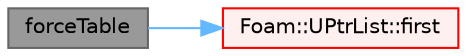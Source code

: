 digraph "forceTable"
{
 // LATEX_PDF_SIZE
  bgcolor="transparent";
  edge [fontname=Helvetica,fontsize=10,labelfontname=Helvetica,labelfontsize=10];
  node [fontname=Helvetica,fontsize=10,shape=box,height=0.2,width=0.4];
  rankdir="LR";
  Node1 [id="Node000001",label="forceTable",height=0.2,width=0.4,color="gray40", fillcolor="grey60", style="filled", fontcolor="black",tooltip=" "];
  Node1 -> Node2 [id="edge1_Node000001_Node000002",color="steelblue1",style="solid",tooltip=" "];
  Node2 [id="Node000002",label="Foam::UPtrList::first",height=0.2,width=0.4,color="red", fillcolor="#FFF0F0", style="filled",URL="$classFoam_1_1UPtrList.html#a1c9828bc3de9502754d944c95a2ce0d9",tooltip=" "];
}
